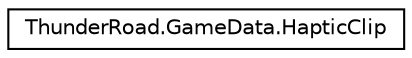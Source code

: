 digraph "Graphical Class Hierarchy"
{
 // LATEX_PDF_SIZE
  edge [fontname="Helvetica",fontsize="10",labelfontname="Helvetica",labelfontsize="10"];
  node [fontname="Helvetica",fontsize="10",shape=record];
  rankdir="LR";
  Node0 [label="ThunderRoad.GameData.HapticClip",height=0.2,width=0.4,color="black", fillcolor="white", style="filled",URL="$class_thunder_road_1_1_game_data_1_1_haptic_clip.html",tooltip="Class HapticClip."];
}

